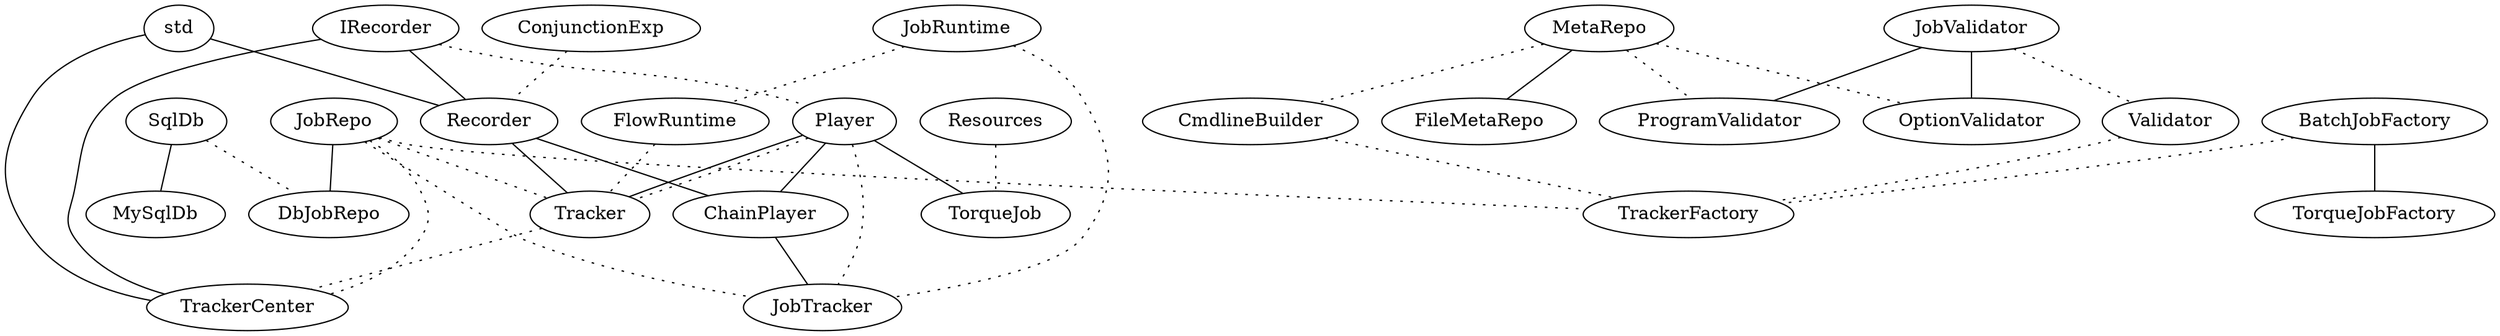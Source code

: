 graph G {
	Player -- ChainPlayer;
	Recorder -- ChainPlayer;
	JobRepo -- DbJobRepo;
	MetaRepo -- FileMetaRepo;
	ChainPlayer -- JobTracker;
	SqlDb -- MySqlDb;
	JobValidator -- OptionValidator;
	JobValidator -- ProgramValidator;
	IRecorder -- Recorder;
	std -- Recorder;
	Player -- TorqueJob;
	BatchJobFactory -- TorqueJobFactory;
	Recorder -- Tracker;
	Player -- Tracker;
	IRecorder -- TrackerCenter;
	std -- TrackerCenter;
	JobRepo -- TrackerFactory [style=dotted];
	FlowRuntime -- Tracker [style=dotted];
	MetaRepo -- ProgramValidator [style=dotted];
	JobRuntime -- FlowRuntime [style=dotted];
	CmdlineBuilder -- TrackerFactory [style=dotted];
	BatchJobFactory -- TrackerFactory [style=dotted];
	Player -- Tracker [style=dotted];
	JobRuntime -- JobTracker [style=dotted];
	MetaRepo -- CmdlineBuilder [style=dotted];
	JobValidator -- Validator [style=dotted];
	JobRepo -- TrackerCenter [style=dotted];
	ConjunctionExp -- Recorder [style=dotted];
	Player -- JobTracker [style=dotted];
	Validator -- TrackerFactory [style=dotted];
	JobRepo -- Tracker [style=dotted];
	MetaRepo -- OptionValidator [style=dotted];
	IRecorder -- Player [style=dotted];
	SqlDb -- DbJobRepo [style=dotted];
	Tracker -- TrackerCenter [style=dotted];
	Resources -- TorqueJob [style=dotted];
	JobRepo -- JobTracker [style=dotted];
}

